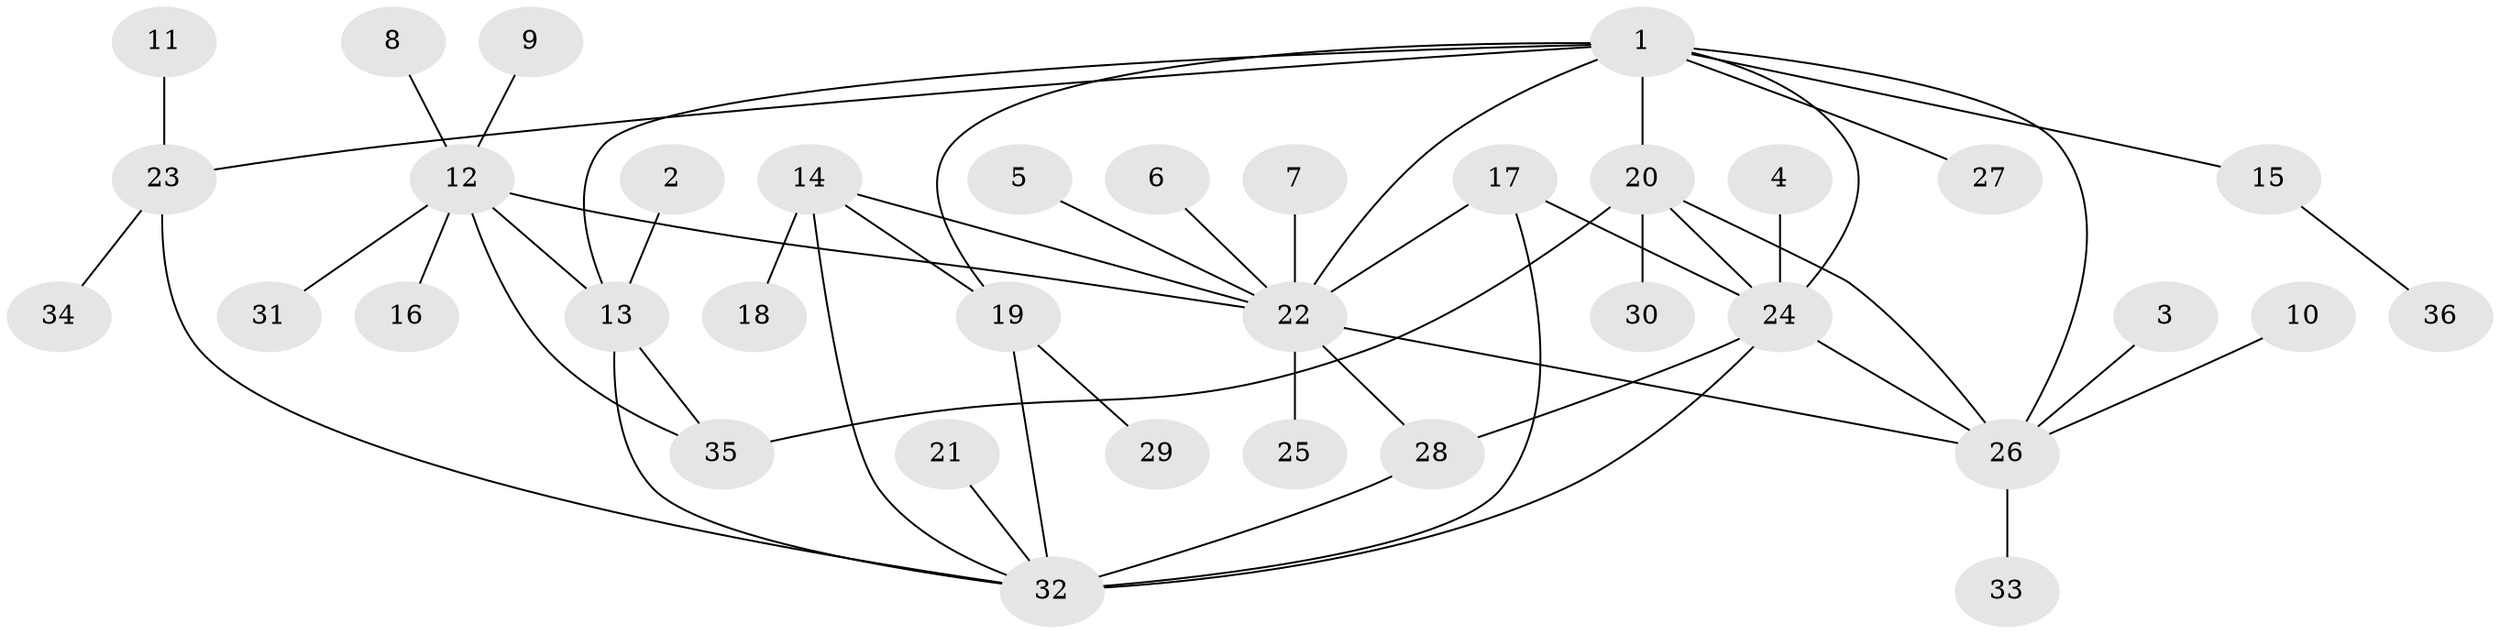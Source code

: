 // original degree distribution, {5: 0.08333333333333333, 7: 0.027777777777777776, 3: 0.08333333333333333, 6: 0.06944444444444445, 9: 0.013888888888888888, 8: 0.013888888888888888, 4: 0.041666666666666664, 1: 0.5138888888888888, 2: 0.1527777777777778}
// Generated by graph-tools (version 1.1) at 2025/26/03/09/25 03:26:47]
// undirected, 36 vertices, 51 edges
graph export_dot {
graph [start="1"]
  node [color=gray90,style=filled];
  1;
  2;
  3;
  4;
  5;
  6;
  7;
  8;
  9;
  10;
  11;
  12;
  13;
  14;
  15;
  16;
  17;
  18;
  19;
  20;
  21;
  22;
  23;
  24;
  25;
  26;
  27;
  28;
  29;
  30;
  31;
  32;
  33;
  34;
  35;
  36;
  1 -- 13 [weight=1.0];
  1 -- 15 [weight=1.0];
  1 -- 19 [weight=1.0];
  1 -- 20 [weight=1.0];
  1 -- 22 [weight=1.0];
  1 -- 23 [weight=1.0];
  1 -- 24 [weight=1.0];
  1 -- 26 [weight=1.0];
  1 -- 27 [weight=1.0];
  2 -- 13 [weight=1.0];
  3 -- 26 [weight=1.0];
  4 -- 24 [weight=1.0];
  5 -- 22 [weight=1.0];
  6 -- 22 [weight=1.0];
  7 -- 22 [weight=1.0];
  8 -- 12 [weight=1.0];
  9 -- 12 [weight=1.0];
  10 -- 26 [weight=1.0];
  11 -- 23 [weight=1.0];
  12 -- 13 [weight=1.0];
  12 -- 16 [weight=1.0];
  12 -- 22 [weight=1.0];
  12 -- 31 [weight=1.0];
  12 -- 35 [weight=1.0];
  13 -- 32 [weight=1.0];
  13 -- 35 [weight=1.0];
  14 -- 18 [weight=1.0];
  14 -- 19 [weight=1.0];
  14 -- 22 [weight=1.0];
  14 -- 32 [weight=1.0];
  15 -- 36 [weight=1.0];
  17 -- 22 [weight=2.0];
  17 -- 24 [weight=1.0];
  17 -- 32 [weight=1.0];
  19 -- 29 [weight=1.0];
  19 -- 32 [weight=1.0];
  20 -- 24 [weight=1.0];
  20 -- 26 [weight=1.0];
  20 -- 30 [weight=1.0];
  20 -- 35 [weight=1.0];
  21 -- 32 [weight=1.0];
  22 -- 25 [weight=1.0];
  22 -- 26 [weight=1.0];
  22 -- 28 [weight=1.0];
  23 -- 32 [weight=1.0];
  23 -- 34 [weight=1.0];
  24 -- 26 [weight=1.0];
  24 -- 28 [weight=1.0];
  24 -- 32 [weight=2.0];
  26 -- 33 [weight=1.0];
  28 -- 32 [weight=1.0];
}
